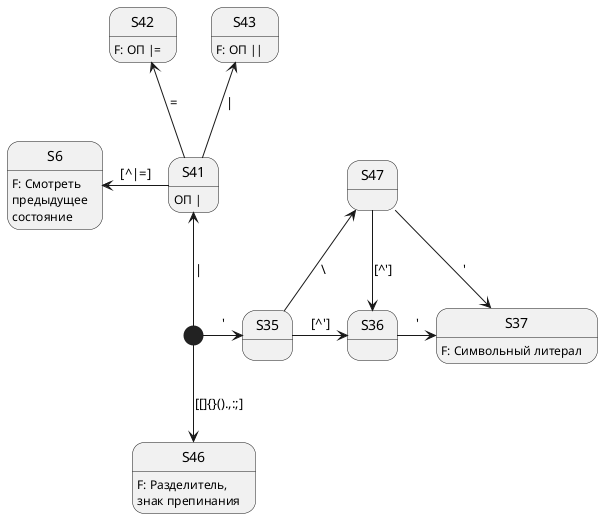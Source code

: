@startuml "sd6"

[*] -right-> S35 : '
S35 -up-> S47 : \\
S35 -right-> S36 : [^']
S36 -right-> S37 : '
S37 : F: Символьный литерал

[*] -up-> S41 : |
S41 -up-> S43 : |
S41 -up-> S42 : =
S42 : F: ОП |=
S43 : F: ОП ||
S41 : ОП |
S41 -left-> S6 : [^|=]

[*] --> S46 : [[]{}().,:;]
S46 : F: Разделитель,\nзнак препинания

S47 -down-> S36 : [^']
S47 -down-> S37 : '

S6 : F: Смотреть\nпредыдущее\nсостояние

@enduml